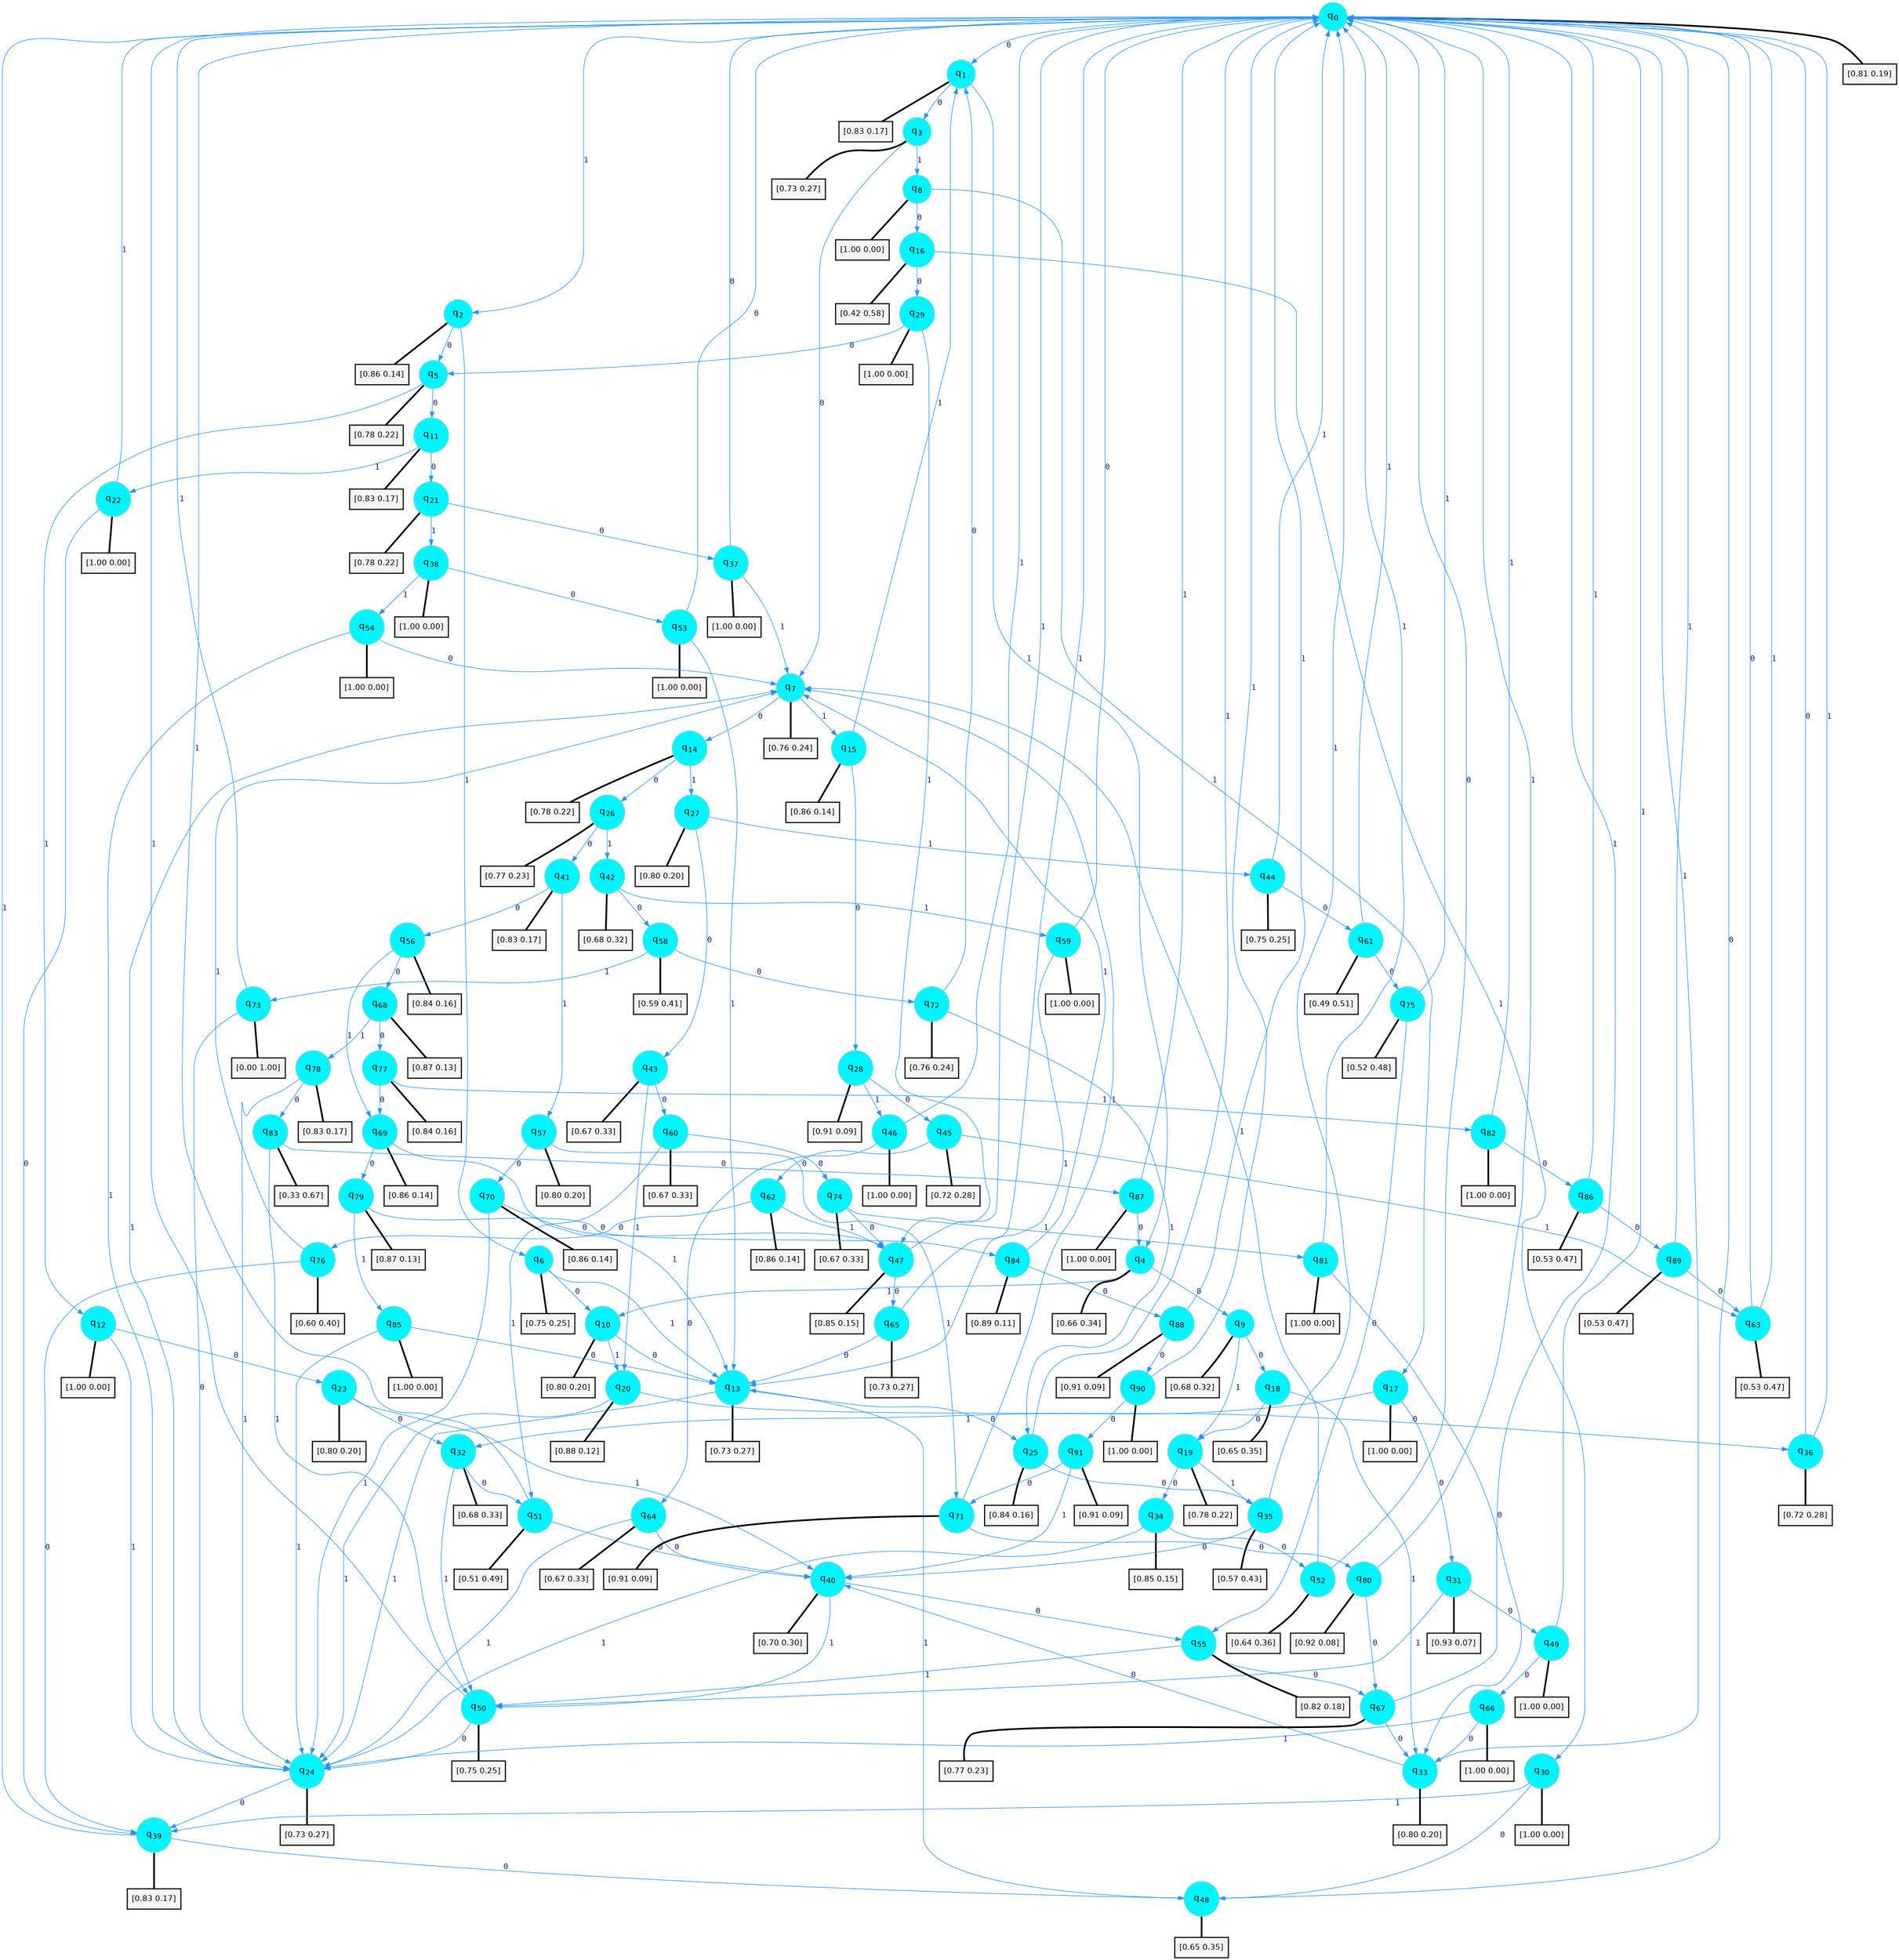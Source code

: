 digraph G {
graph [
bgcolor=transparent, dpi=300, rankdir=TD, size="40,25"];
node [
color=gray, fillcolor=turquoise1, fontcolor=black, fontname=Helvetica, fontsize=16, fontweight=bold, shape=circle, style=filled];
edge [
arrowsize=1, color=dodgerblue1, fontcolor=midnightblue, fontname=courier, fontweight=bold, penwidth=1, style=solid, weight=20];
0[label=<q<SUB>0</SUB>>];
1[label=<q<SUB>1</SUB>>];
2[label=<q<SUB>2</SUB>>];
3[label=<q<SUB>3</SUB>>];
4[label=<q<SUB>4</SUB>>];
5[label=<q<SUB>5</SUB>>];
6[label=<q<SUB>6</SUB>>];
7[label=<q<SUB>7</SUB>>];
8[label=<q<SUB>8</SUB>>];
9[label=<q<SUB>9</SUB>>];
10[label=<q<SUB>10</SUB>>];
11[label=<q<SUB>11</SUB>>];
12[label=<q<SUB>12</SUB>>];
13[label=<q<SUB>13</SUB>>];
14[label=<q<SUB>14</SUB>>];
15[label=<q<SUB>15</SUB>>];
16[label=<q<SUB>16</SUB>>];
17[label=<q<SUB>17</SUB>>];
18[label=<q<SUB>18</SUB>>];
19[label=<q<SUB>19</SUB>>];
20[label=<q<SUB>20</SUB>>];
21[label=<q<SUB>21</SUB>>];
22[label=<q<SUB>22</SUB>>];
23[label=<q<SUB>23</SUB>>];
24[label=<q<SUB>24</SUB>>];
25[label=<q<SUB>25</SUB>>];
26[label=<q<SUB>26</SUB>>];
27[label=<q<SUB>27</SUB>>];
28[label=<q<SUB>28</SUB>>];
29[label=<q<SUB>29</SUB>>];
30[label=<q<SUB>30</SUB>>];
31[label=<q<SUB>31</SUB>>];
32[label=<q<SUB>32</SUB>>];
33[label=<q<SUB>33</SUB>>];
34[label=<q<SUB>34</SUB>>];
35[label=<q<SUB>35</SUB>>];
36[label=<q<SUB>36</SUB>>];
37[label=<q<SUB>37</SUB>>];
38[label=<q<SUB>38</SUB>>];
39[label=<q<SUB>39</SUB>>];
40[label=<q<SUB>40</SUB>>];
41[label=<q<SUB>41</SUB>>];
42[label=<q<SUB>42</SUB>>];
43[label=<q<SUB>43</SUB>>];
44[label=<q<SUB>44</SUB>>];
45[label=<q<SUB>45</SUB>>];
46[label=<q<SUB>46</SUB>>];
47[label=<q<SUB>47</SUB>>];
48[label=<q<SUB>48</SUB>>];
49[label=<q<SUB>49</SUB>>];
50[label=<q<SUB>50</SUB>>];
51[label=<q<SUB>51</SUB>>];
52[label=<q<SUB>52</SUB>>];
53[label=<q<SUB>53</SUB>>];
54[label=<q<SUB>54</SUB>>];
55[label=<q<SUB>55</SUB>>];
56[label=<q<SUB>56</SUB>>];
57[label=<q<SUB>57</SUB>>];
58[label=<q<SUB>58</SUB>>];
59[label=<q<SUB>59</SUB>>];
60[label=<q<SUB>60</SUB>>];
61[label=<q<SUB>61</SUB>>];
62[label=<q<SUB>62</SUB>>];
63[label=<q<SUB>63</SUB>>];
64[label=<q<SUB>64</SUB>>];
65[label=<q<SUB>65</SUB>>];
66[label=<q<SUB>66</SUB>>];
67[label=<q<SUB>67</SUB>>];
68[label=<q<SUB>68</SUB>>];
69[label=<q<SUB>69</SUB>>];
70[label=<q<SUB>70</SUB>>];
71[label=<q<SUB>71</SUB>>];
72[label=<q<SUB>72</SUB>>];
73[label=<q<SUB>73</SUB>>];
74[label=<q<SUB>74</SUB>>];
75[label=<q<SUB>75</SUB>>];
76[label=<q<SUB>76</SUB>>];
77[label=<q<SUB>77</SUB>>];
78[label=<q<SUB>78</SUB>>];
79[label=<q<SUB>79</SUB>>];
80[label=<q<SUB>80</SUB>>];
81[label=<q<SUB>81</SUB>>];
82[label=<q<SUB>82</SUB>>];
83[label=<q<SUB>83</SUB>>];
84[label=<q<SUB>84</SUB>>];
85[label=<q<SUB>85</SUB>>];
86[label=<q<SUB>86</SUB>>];
87[label=<q<SUB>87</SUB>>];
88[label=<q<SUB>88</SUB>>];
89[label=<q<SUB>89</SUB>>];
90[label=<q<SUB>90</SUB>>];
91[label=<q<SUB>91</SUB>>];
92[label="[0.81 0.19]", shape=box,fontcolor=black, fontname=Helvetica, fontsize=14, penwidth=2, fillcolor=whitesmoke,color=black];
93[label="[0.83 0.17]", shape=box,fontcolor=black, fontname=Helvetica, fontsize=14, penwidth=2, fillcolor=whitesmoke,color=black];
94[label="[0.86 0.14]", shape=box,fontcolor=black, fontname=Helvetica, fontsize=14, penwidth=2, fillcolor=whitesmoke,color=black];
95[label="[0.73 0.27]", shape=box,fontcolor=black, fontname=Helvetica, fontsize=14, penwidth=2, fillcolor=whitesmoke,color=black];
96[label="[0.66 0.34]", shape=box,fontcolor=black, fontname=Helvetica, fontsize=14, penwidth=2, fillcolor=whitesmoke,color=black];
97[label="[0.78 0.22]", shape=box,fontcolor=black, fontname=Helvetica, fontsize=14, penwidth=2, fillcolor=whitesmoke,color=black];
98[label="[0.75 0.25]", shape=box,fontcolor=black, fontname=Helvetica, fontsize=14, penwidth=2, fillcolor=whitesmoke,color=black];
99[label="[0.76 0.24]", shape=box,fontcolor=black, fontname=Helvetica, fontsize=14, penwidth=2, fillcolor=whitesmoke,color=black];
100[label="[1.00 0.00]", shape=box,fontcolor=black, fontname=Helvetica, fontsize=14, penwidth=2, fillcolor=whitesmoke,color=black];
101[label="[0.68 0.32]", shape=box,fontcolor=black, fontname=Helvetica, fontsize=14, penwidth=2, fillcolor=whitesmoke,color=black];
102[label="[0.80 0.20]", shape=box,fontcolor=black, fontname=Helvetica, fontsize=14, penwidth=2, fillcolor=whitesmoke,color=black];
103[label="[0.83 0.17]", shape=box,fontcolor=black, fontname=Helvetica, fontsize=14, penwidth=2, fillcolor=whitesmoke,color=black];
104[label="[1.00 0.00]", shape=box,fontcolor=black, fontname=Helvetica, fontsize=14, penwidth=2, fillcolor=whitesmoke,color=black];
105[label="[0.73 0.27]", shape=box,fontcolor=black, fontname=Helvetica, fontsize=14, penwidth=2, fillcolor=whitesmoke,color=black];
106[label="[0.78 0.22]", shape=box,fontcolor=black, fontname=Helvetica, fontsize=14, penwidth=2, fillcolor=whitesmoke,color=black];
107[label="[0.86 0.14]", shape=box,fontcolor=black, fontname=Helvetica, fontsize=14, penwidth=2, fillcolor=whitesmoke,color=black];
108[label="[0.42 0.58]", shape=box,fontcolor=black, fontname=Helvetica, fontsize=14, penwidth=2, fillcolor=whitesmoke,color=black];
109[label="[1.00 0.00]", shape=box,fontcolor=black, fontname=Helvetica, fontsize=14, penwidth=2, fillcolor=whitesmoke,color=black];
110[label="[0.65 0.35]", shape=box,fontcolor=black, fontname=Helvetica, fontsize=14, penwidth=2, fillcolor=whitesmoke,color=black];
111[label="[0.78 0.22]", shape=box,fontcolor=black, fontname=Helvetica, fontsize=14, penwidth=2, fillcolor=whitesmoke,color=black];
112[label="[0.88 0.12]", shape=box,fontcolor=black, fontname=Helvetica, fontsize=14, penwidth=2, fillcolor=whitesmoke,color=black];
113[label="[0.78 0.22]", shape=box,fontcolor=black, fontname=Helvetica, fontsize=14, penwidth=2, fillcolor=whitesmoke,color=black];
114[label="[1.00 0.00]", shape=box,fontcolor=black, fontname=Helvetica, fontsize=14, penwidth=2, fillcolor=whitesmoke,color=black];
115[label="[0.80 0.20]", shape=box,fontcolor=black, fontname=Helvetica, fontsize=14, penwidth=2, fillcolor=whitesmoke,color=black];
116[label="[0.73 0.27]", shape=box,fontcolor=black, fontname=Helvetica, fontsize=14, penwidth=2, fillcolor=whitesmoke,color=black];
117[label="[0.84 0.16]", shape=box,fontcolor=black, fontname=Helvetica, fontsize=14, penwidth=2, fillcolor=whitesmoke,color=black];
118[label="[0.77 0.23]", shape=box,fontcolor=black, fontname=Helvetica, fontsize=14, penwidth=2, fillcolor=whitesmoke,color=black];
119[label="[0.80 0.20]", shape=box,fontcolor=black, fontname=Helvetica, fontsize=14, penwidth=2, fillcolor=whitesmoke,color=black];
120[label="[0.91 0.09]", shape=box,fontcolor=black, fontname=Helvetica, fontsize=14, penwidth=2, fillcolor=whitesmoke,color=black];
121[label="[1.00 0.00]", shape=box,fontcolor=black, fontname=Helvetica, fontsize=14, penwidth=2, fillcolor=whitesmoke,color=black];
122[label="[1.00 0.00]", shape=box,fontcolor=black, fontname=Helvetica, fontsize=14, penwidth=2, fillcolor=whitesmoke,color=black];
123[label="[0.93 0.07]", shape=box,fontcolor=black, fontname=Helvetica, fontsize=14, penwidth=2, fillcolor=whitesmoke,color=black];
124[label="[0.68 0.33]", shape=box,fontcolor=black, fontname=Helvetica, fontsize=14, penwidth=2, fillcolor=whitesmoke,color=black];
125[label="[0.80 0.20]", shape=box,fontcolor=black, fontname=Helvetica, fontsize=14, penwidth=2, fillcolor=whitesmoke,color=black];
126[label="[0.85 0.15]", shape=box,fontcolor=black, fontname=Helvetica, fontsize=14, penwidth=2, fillcolor=whitesmoke,color=black];
127[label="[0.57 0.43]", shape=box,fontcolor=black, fontname=Helvetica, fontsize=14, penwidth=2, fillcolor=whitesmoke,color=black];
128[label="[0.72 0.28]", shape=box,fontcolor=black, fontname=Helvetica, fontsize=14, penwidth=2, fillcolor=whitesmoke,color=black];
129[label="[1.00 0.00]", shape=box,fontcolor=black, fontname=Helvetica, fontsize=14, penwidth=2, fillcolor=whitesmoke,color=black];
130[label="[1.00 0.00]", shape=box,fontcolor=black, fontname=Helvetica, fontsize=14, penwidth=2, fillcolor=whitesmoke,color=black];
131[label="[0.83 0.17]", shape=box,fontcolor=black, fontname=Helvetica, fontsize=14, penwidth=2, fillcolor=whitesmoke,color=black];
132[label="[0.70 0.30]", shape=box,fontcolor=black, fontname=Helvetica, fontsize=14, penwidth=2, fillcolor=whitesmoke,color=black];
133[label="[0.83 0.17]", shape=box,fontcolor=black, fontname=Helvetica, fontsize=14, penwidth=2, fillcolor=whitesmoke,color=black];
134[label="[0.68 0.32]", shape=box,fontcolor=black, fontname=Helvetica, fontsize=14, penwidth=2, fillcolor=whitesmoke,color=black];
135[label="[0.67 0.33]", shape=box,fontcolor=black, fontname=Helvetica, fontsize=14, penwidth=2, fillcolor=whitesmoke,color=black];
136[label="[0.75 0.25]", shape=box,fontcolor=black, fontname=Helvetica, fontsize=14, penwidth=2, fillcolor=whitesmoke,color=black];
137[label="[0.72 0.28]", shape=box,fontcolor=black, fontname=Helvetica, fontsize=14, penwidth=2, fillcolor=whitesmoke,color=black];
138[label="[1.00 0.00]", shape=box,fontcolor=black, fontname=Helvetica, fontsize=14, penwidth=2, fillcolor=whitesmoke,color=black];
139[label="[0.85 0.15]", shape=box,fontcolor=black, fontname=Helvetica, fontsize=14, penwidth=2, fillcolor=whitesmoke,color=black];
140[label="[0.65 0.35]", shape=box,fontcolor=black, fontname=Helvetica, fontsize=14, penwidth=2, fillcolor=whitesmoke,color=black];
141[label="[1.00 0.00]", shape=box,fontcolor=black, fontname=Helvetica, fontsize=14, penwidth=2, fillcolor=whitesmoke,color=black];
142[label="[0.75 0.25]", shape=box,fontcolor=black, fontname=Helvetica, fontsize=14, penwidth=2, fillcolor=whitesmoke,color=black];
143[label="[0.51 0.49]", shape=box,fontcolor=black, fontname=Helvetica, fontsize=14, penwidth=2, fillcolor=whitesmoke,color=black];
144[label="[0.64 0.36]", shape=box,fontcolor=black, fontname=Helvetica, fontsize=14, penwidth=2, fillcolor=whitesmoke,color=black];
145[label="[1.00 0.00]", shape=box,fontcolor=black, fontname=Helvetica, fontsize=14, penwidth=2, fillcolor=whitesmoke,color=black];
146[label="[1.00 0.00]", shape=box,fontcolor=black, fontname=Helvetica, fontsize=14, penwidth=2, fillcolor=whitesmoke,color=black];
147[label="[0.82 0.18]", shape=box,fontcolor=black, fontname=Helvetica, fontsize=14, penwidth=2, fillcolor=whitesmoke,color=black];
148[label="[0.84 0.16]", shape=box,fontcolor=black, fontname=Helvetica, fontsize=14, penwidth=2, fillcolor=whitesmoke,color=black];
149[label="[0.80 0.20]", shape=box,fontcolor=black, fontname=Helvetica, fontsize=14, penwidth=2, fillcolor=whitesmoke,color=black];
150[label="[0.59 0.41]", shape=box,fontcolor=black, fontname=Helvetica, fontsize=14, penwidth=2, fillcolor=whitesmoke,color=black];
151[label="[1.00 0.00]", shape=box,fontcolor=black, fontname=Helvetica, fontsize=14, penwidth=2, fillcolor=whitesmoke,color=black];
152[label="[0.67 0.33]", shape=box,fontcolor=black, fontname=Helvetica, fontsize=14, penwidth=2, fillcolor=whitesmoke,color=black];
153[label="[0.49 0.51]", shape=box,fontcolor=black, fontname=Helvetica, fontsize=14, penwidth=2, fillcolor=whitesmoke,color=black];
154[label="[0.86 0.14]", shape=box,fontcolor=black, fontname=Helvetica, fontsize=14, penwidth=2, fillcolor=whitesmoke,color=black];
155[label="[0.53 0.47]", shape=box,fontcolor=black, fontname=Helvetica, fontsize=14, penwidth=2, fillcolor=whitesmoke,color=black];
156[label="[0.67 0.33]", shape=box,fontcolor=black, fontname=Helvetica, fontsize=14, penwidth=2, fillcolor=whitesmoke,color=black];
157[label="[0.73 0.27]", shape=box,fontcolor=black, fontname=Helvetica, fontsize=14, penwidth=2, fillcolor=whitesmoke,color=black];
158[label="[1.00 0.00]", shape=box,fontcolor=black, fontname=Helvetica, fontsize=14, penwidth=2, fillcolor=whitesmoke,color=black];
159[label="[0.77 0.23]", shape=box,fontcolor=black, fontname=Helvetica, fontsize=14, penwidth=2, fillcolor=whitesmoke,color=black];
160[label="[0.87 0.13]", shape=box,fontcolor=black, fontname=Helvetica, fontsize=14, penwidth=2, fillcolor=whitesmoke,color=black];
161[label="[0.86 0.14]", shape=box,fontcolor=black, fontname=Helvetica, fontsize=14, penwidth=2, fillcolor=whitesmoke,color=black];
162[label="[0.86 0.14]", shape=box,fontcolor=black, fontname=Helvetica, fontsize=14, penwidth=2, fillcolor=whitesmoke,color=black];
163[label="[0.91 0.09]", shape=box,fontcolor=black, fontname=Helvetica, fontsize=14, penwidth=2, fillcolor=whitesmoke,color=black];
164[label="[0.76 0.24]", shape=box,fontcolor=black, fontname=Helvetica, fontsize=14, penwidth=2, fillcolor=whitesmoke,color=black];
165[label="[0.00 1.00]", shape=box,fontcolor=black, fontname=Helvetica, fontsize=14, penwidth=2, fillcolor=whitesmoke,color=black];
166[label="[0.67 0.33]", shape=box,fontcolor=black, fontname=Helvetica, fontsize=14, penwidth=2, fillcolor=whitesmoke,color=black];
167[label="[0.52 0.48]", shape=box,fontcolor=black, fontname=Helvetica, fontsize=14, penwidth=2, fillcolor=whitesmoke,color=black];
168[label="[0.60 0.40]", shape=box,fontcolor=black, fontname=Helvetica, fontsize=14, penwidth=2, fillcolor=whitesmoke,color=black];
169[label="[0.84 0.16]", shape=box,fontcolor=black, fontname=Helvetica, fontsize=14, penwidth=2, fillcolor=whitesmoke,color=black];
170[label="[0.83 0.17]", shape=box,fontcolor=black, fontname=Helvetica, fontsize=14, penwidth=2, fillcolor=whitesmoke,color=black];
171[label="[0.87 0.13]", shape=box,fontcolor=black, fontname=Helvetica, fontsize=14, penwidth=2, fillcolor=whitesmoke,color=black];
172[label="[0.92 0.08]", shape=box,fontcolor=black, fontname=Helvetica, fontsize=14, penwidth=2, fillcolor=whitesmoke,color=black];
173[label="[1.00 0.00]", shape=box,fontcolor=black, fontname=Helvetica, fontsize=14, penwidth=2, fillcolor=whitesmoke,color=black];
174[label="[1.00 0.00]", shape=box,fontcolor=black, fontname=Helvetica, fontsize=14, penwidth=2, fillcolor=whitesmoke,color=black];
175[label="[0.33 0.67]", shape=box,fontcolor=black, fontname=Helvetica, fontsize=14, penwidth=2, fillcolor=whitesmoke,color=black];
176[label="[0.89 0.11]", shape=box,fontcolor=black, fontname=Helvetica, fontsize=14, penwidth=2, fillcolor=whitesmoke,color=black];
177[label="[1.00 0.00]", shape=box,fontcolor=black, fontname=Helvetica, fontsize=14, penwidth=2, fillcolor=whitesmoke,color=black];
178[label="[0.53 0.47]", shape=box,fontcolor=black, fontname=Helvetica, fontsize=14, penwidth=2, fillcolor=whitesmoke,color=black];
179[label="[1.00 0.00]", shape=box,fontcolor=black, fontname=Helvetica, fontsize=14, penwidth=2, fillcolor=whitesmoke,color=black];
180[label="[0.91 0.09]", shape=box,fontcolor=black, fontname=Helvetica, fontsize=14, penwidth=2, fillcolor=whitesmoke,color=black];
181[label="[0.53 0.47]", shape=box,fontcolor=black, fontname=Helvetica, fontsize=14, penwidth=2, fillcolor=whitesmoke,color=black];
182[label="[1.00 0.00]", shape=box,fontcolor=black, fontname=Helvetica, fontsize=14, penwidth=2, fillcolor=whitesmoke,color=black];
183[label="[0.91 0.09]", shape=box,fontcolor=black, fontname=Helvetica, fontsize=14, penwidth=2, fillcolor=whitesmoke,color=black];
0->1 [label=0];
0->2 [label=1];
0->92 [arrowhead=none, penwidth=3,color=black];
1->3 [label=0];
1->4 [label=1];
1->93 [arrowhead=none, penwidth=3,color=black];
2->5 [label=0];
2->6 [label=1];
2->94 [arrowhead=none, penwidth=3,color=black];
3->7 [label=0];
3->8 [label=1];
3->95 [arrowhead=none, penwidth=3,color=black];
4->9 [label=0];
4->10 [label=1];
4->96 [arrowhead=none, penwidth=3,color=black];
5->11 [label=0];
5->12 [label=1];
5->97 [arrowhead=none, penwidth=3,color=black];
6->10 [label=0];
6->13 [label=1];
6->98 [arrowhead=none, penwidth=3,color=black];
7->14 [label=0];
7->15 [label=1];
7->99 [arrowhead=none, penwidth=3,color=black];
8->16 [label=0];
8->17 [label=1];
8->100 [arrowhead=none, penwidth=3,color=black];
9->18 [label=0];
9->19 [label=1];
9->101 [arrowhead=none, penwidth=3,color=black];
10->13 [label=0];
10->20 [label=1];
10->102 [arrowhead=none, penwidth=3,color=black];
11->21 [label=0];
11->22 [label=1];
11->103 [arrowhead=none, penwidth=3,color=black];
12->23 [label=0];
12->24 [label=1];
12->104 [arrowhead=none, penwidth=3,color=black];
13->25 [label=0];
13->24 [label=1];
13->105 [arrowhead=none, penwidth=3,color=black];
14->26 [label=0];
14->27 [label=1];
14->106 [arrowhead=none, penwidth=3,color=black];
15->28 [label=0];
15->1 [label=1];
15->107 [arrowhead=none, penwidth=3,color=black];
16->29 [label=0];
16->30 [label=1];
16->108 [arrowhead=none, penwidth=3,color=black];
17->31 [label=0];
17->32 [label=1];
17->109 [arrowhead=none, penwidth=3,color=black];
18->19 [label=0];
18->33 [label=1];
18->110 [arrowhead=none, penwidth=3,color=black];
19->34 [label=0];
19->35 [label=1];
19->111 [arrowhead=none, penwidth=3,color=black];
20->36 [label=0];
20->24 [label=1];
20->112 [arrowhead=none, penwidth=3,color=black];
21->37 [label=0];
21->38 [label=1];
21->113 [arrowhead=none, penwidth=3,color=black];
22->39 [label=0];
22->0 [label=1];
22->114 [arrowhead=none, penwidth=3,color=black];
23->32 [label=0];
23->40 [label=1];
23->115 [arrowhead=none, penwidth=3,color=black];
24->39 [label=0];
24->7 [label=1];
24->116 [arrowhead=none, penwidth=3,color=black];
25->35 [label=0];
25->0 [label=1];
25->117 [arrowhead=none, penwidth=3,color=black];
26->41 [label=0];
26->42 [label=1];
26->118 [arrowhead=none, penwidth=3,color=black];
27->43 [label=0];
27->44 [label=1];
27->119 [arrowhead=none, penwidth=3,color=black];
28->45 [label=0];
28->46 [label=1];
28->120 [arrowhead=none, penwidth=3,color=black];
29->5 [label=0];
29->47 [label=1];
29->121 [arrowhead=none, penwidth=3,color=black];
30->48 [label=0];
30->39 [label=1];
30->122 [arrowhead=none, penwidth=3,color=black];
31->49 [label=0];
31->50 [label=1];
31->123 [arrowhead=none, penwidth=3,color=black];
32->51 [label=0];
32->50 [label=1];
32->124 [arrowhead=none, penwidth=3,color=black];
33->40 [label=0];
33->0 [label=1];
33->125 [arrowhead=none, penwidth=3,color=black];
34->52 [label=0];
34->24 [label=1];
34->126 [arrowhead=none, penwidth=3,color=black];
35->40 [label=0];
35->0 [label=1];
35->127 [arrowhead=none, penwidth=3,color=black];
36->0 [label=0];
36->0 [label=1];
36->128 [arrowhead=none, penwidth=3,color=black];
37->0 [label=0];
37->7 [label=1];
37->129 [arrowhead=none, penwidth=3,color=black];
38->53 [label=0];
38->54 [label=1];
38->130 [arrowhead=none, penwidth=3,color=black];
39->48 [label=0];
39->0 [label=1];
39->131 [arrowhead=none, penwidth=3,color=black];
40->55 [label=0];
40->50 [label=1];
40->132 [arrowhead=none, penwidth=3,color=black];
41->56 [label=0];
41->57 [label=1];
41->133 [arrowhead=none, penwidth=3,color=black];
42->58 [label=0];
42->59 [label=1];
42->134 [arrowhead=none, penwidth=3,color=black];
43->60 [label=0];
43->20 [label=1];
43->135 [arrowhead=none, penwidth=3,color=black];
44->61 [label=0];
44->0 [label=1];
44->136 [arrowhead=none, penwidth=3,color=black];
45->62 [label=0];
45->63 [label=1];
45->137 [arrowhead=none, penwidth=3,color=black];
46->64 [label=0];
46->0 [label=1];
46->138 [arrowhead=none, penwidth=3,color=black];
47->65 [label=0];
47->0 [label=1];
47->139 [arrowhead=none, penwidth=3,color=black];
48->0 [label=0];
48->13 [label=1];
48->140 [arrowhead=none, penwidth=3,color=black];
49->66 [label=0];
49->0 [label=1];
49->141 [arrowhead=none, penwidth=3,color=black];
50->24 [label=0];
50->0 [label=1];
50->142 [arrowhead=none, penwidth=3,color=black];
51->40 [label=0];
51->0 [label=1];
51->143 [arrowhead=none, penwidth=3,color=black];
52->0 [label=0];
52->7 [label=1];
52->144 [arrowhead=none, penwidth=3,color=black];
53->0 [label=0];
53->13 [label=1];
53->145 [arrowhead=none, penwidth=3,color=black];
54->7 [label=0];
54->24 [label=1];
54->146 [arrowhead=none, penwidth=3,color=black];
55->67 [label=0];
55->50 [label=1];
55->147 [arrowhead=none, penwidth=3,color=black];
56->68 [label=0];
56->69 [label=1];
56->148 [arrowhead=none, penwidth=3,color=black];
57->70 [label=0];
57->71 [label=1];
57->149 [arrowhead=none, penwidth=3,color=black];
58->72 [label=0];
58->73 [label=1];
58->150 [arrowhead=none, penwidth=3,color=black];
59->0 [label=0];
59->13 [label=1];
59->151 [arrowhead=none, penwidth=3,color=black];
60->74 [label=0];
60->51 [label=1];
60->152 [arrowhead=none, penwidth=3,color=black];
61->75 [label=0];
61->0 [label=1];
61->153 [arrowhead=none, penwidth=3,color=black];
62->76 [label=0];
62->47 [label=1];
62->154 [arrowhead=none, penwidth=3,color=black];
63->0 [label=0];
63->0 [label=1];
63->155 [arrowhead=none, penwidth=3,color=black];
64->40 [label=0];
64->24 [label=1];
64->156 [arrowhead=none, penwidth=3,color=black];
65->13 [label=0];
65->0 [label=1];
65->157 [arrowhead=none, penwidth=3,color=black];
66->33 [label=0];
66->24 [label=1];
66->158 [arrowhead=none, penwidth=3,color=black];
67->33 [label=0];
67->0 [label=1];
67->159 [arrowhead=none, penwidth=3,color=black];
68->77 [label=0];
68->78 [label=1];
68->160 [arrowhead=none, penwidth=3,color=black];
69->79 [label=0];
69->13 [label=1];
69->161 [arrowhead=none, penwidth=3,color=black];
70->47 [label=0];
70->24 [label=1];
70->162 [arrowhead=none, penwidth=3,color=black];
71->80 [label=0];
71->7 [label=1];
71->163 [arrowhead=none, penwidth=3,color=black];
72->1 [label=0];
72->25 [label=1];
72->164 [arrowhead=none, penwidth=3,color=black];
73->24 [label=0];
73->0 [label=1];
73->165 [arrowhead=none, penwidth=3,color=black];
74->47 [label=0];
74->81 [label=1];
74->166 [arrowhead=none, penwidth=3,color=black];
75->55 [label=0];
75->0 [label=1];
75->167 [arrowhead=none, penwidth=3,color=black];
76->39 [label=0];
76->7 [label=1];
76->168 [arrowhead=none, penwidth=3,color=black];
77->69 [label=0];
77->82 [label=1];
77->169 [arrowhead=none, penwidth=3,color=black];
78->83 [label=0];
78->24 [label=1];
78->170 [arrowhead=none, penwidth=3,color=black];
79->84 [label=0];
79->85 [label=1];
79->171 [arrowhead=none, penwidth=3,color=black];
80->67 [label=0];
80->0 [label=1];
80->172 [arrowhead=none, penwidth=3,color=black];
81->33 [label=0];
81->0 [label=1];
81->173 [arrowhead=none, penwidth=3,color=black];
82->86 [label=0];
82->0 [label=1];
82->174 [arrowhead=none, penwidth=3,color=black];
83->87 [label=0];
83->50 [label=1];
83->175 [arrowhead=none, penwidth=3,color=black];
84->88 [label=0];
84->7 [label=1];
84->176 [arrowhead=none, penwidth=3,color=black];
85->13 [label=0];
85->24 [label=1];
85->177 [arrowhead=none, penwidth=3,color=black];
86->89 [label=0];
86->0 [label=1];
86->178 [arrowhead=none, penwidth=3,color=black];
87->4 [label=0];
87->0 [label=1];
87->179 [arrowhead=none, penwidth=3,color=black];
88->90 [label=0];
88->0 [label=1];
88->180 [arrowhead=none, penwidth=3,color=black];
89->63 [label=0];
89->0 [label=1];
89->181 [arrowhead=none, penwidth=3,color=black];
90->91 [label=0];
90->0 [label=1];
90->182 [arrowhead=none, penwidth=3,color=black];
91->71 [label=0];
91->40 [label=1];
91->183 [arrowhead=none, penwidth=3,color=black];
}
